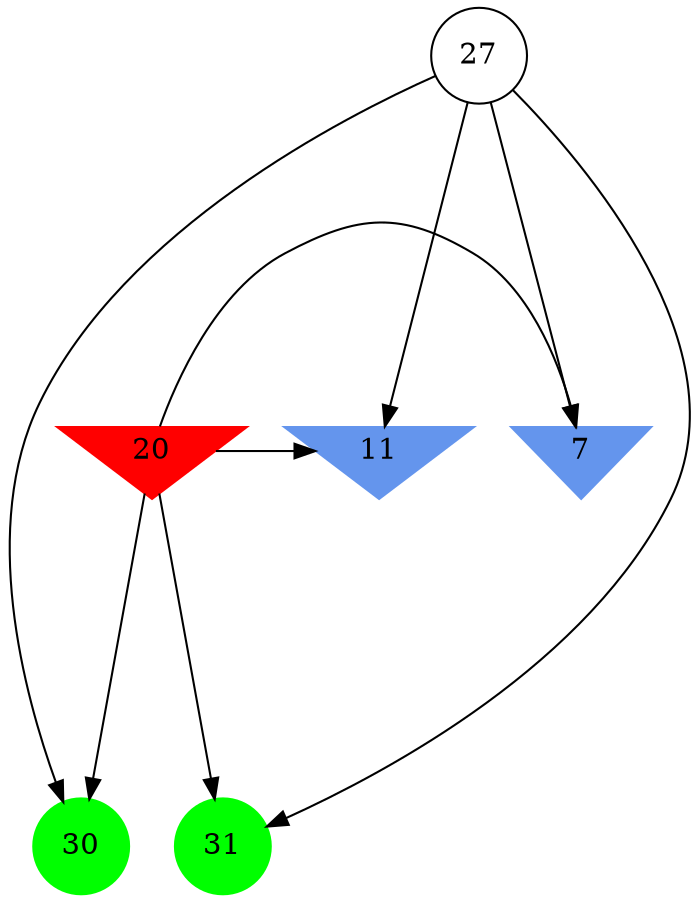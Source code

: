 digraph brain {
	ranksep=2.0;
	7 [shape=invtriangle,style=filled,color=cornflowerblue];
	11 [shape=invtriangle,style=filled,color=cornflowerblue];
	20 [shape=invtriangle,style=filled,color=red];
	27 [shape=circle,color=black];
	30 [shape=circle,style=filled,color=green];
	31 [shape=circle,style=filled,color=green];
	27	->	31;
	27	->	7;
	27	->	30;
	27	->	11;
	20	->	31;
	20	->	7;
	20	->	30;
	20	->	11;
	{ rank=same; 7; 11; 20; }
	{ rank=same; 27; }
	{ rank=same; 30; 31; }
}
